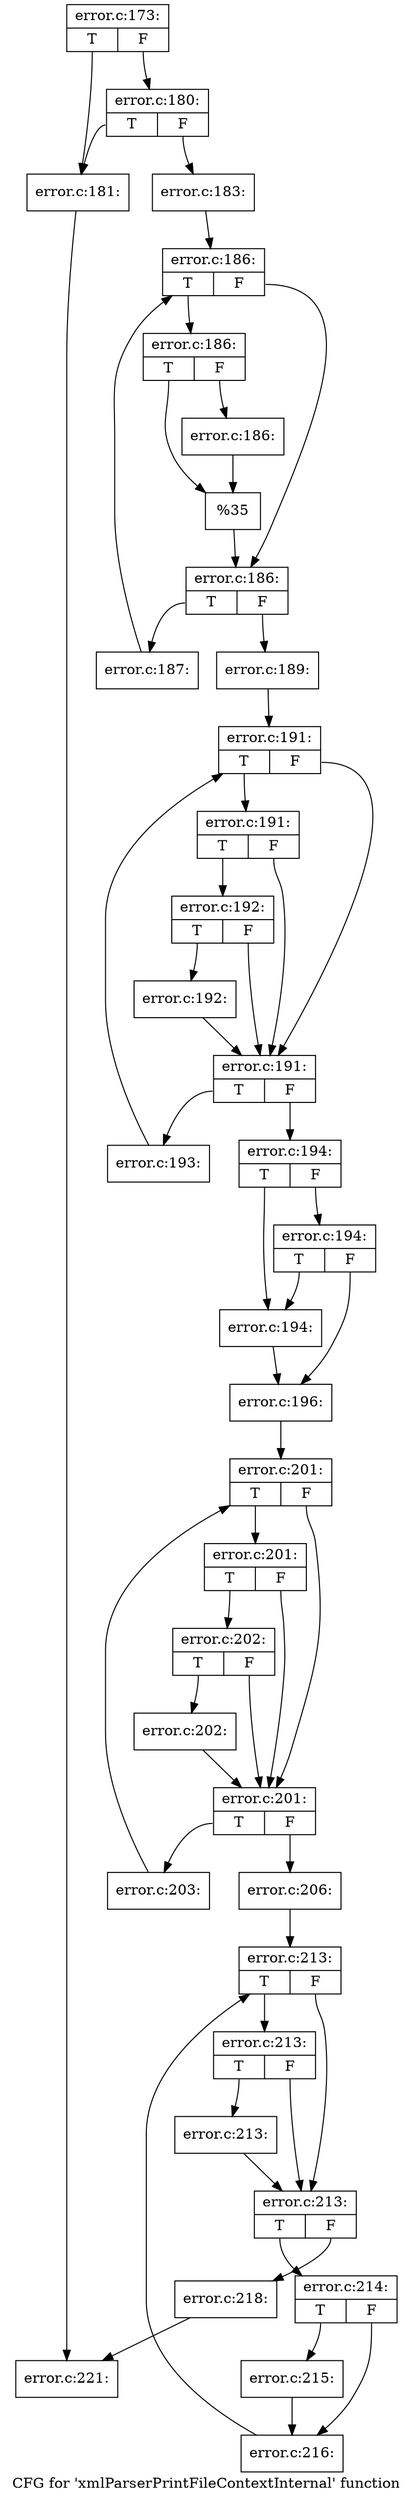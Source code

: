 digraph "CFG for 'xmlParserPrintFileContextInternal' function" {
	label="CFG for 'xmlParserPrintFileContextInternal' function";

	Node0x432e810 [shape=record,label="{error.c:173:|{<s0>T|<s1>F}}"];
	Node0x432e810:s0 -> Node0x4628380;
	Node0x432e810:s1 -> Node0x4628420;
	Node0x4628420 [shape=record,label="{error.c:180:|{<s0>T|<s1>F}}"];
	Node0x4628420:s0 -> Node0x4628380;
	Node0x4628420:s1 -> Node0x46283d0;
	Node0x4628380 [shape=record,label="{error.c:181:}"];
	Node0x4628380 -> Node0x4626890;
	Node0x46283d0 [shape=record,label="{error.c:183:}"];
	Node0x46283d0 -> Node0x4629030;
	Node0x4629030 [shape=record,label="{error.c:186:|{<s0>T|<s1>F}}"];
	Node0x4629030:s0 -> Node0x4629320;
	Node0x4629030:s1 -> Node0x46292d0;
	Node0x4629320 [shape=record,label="{error.c:186:|{<s0>T|<s1>F}}"];
	Node0x4629320:s0 -> Node0x4629660;
	Node0x4629320:s1 -> Node0x46296b0;
	Node0x46296b0 [shape=record,label="{error.c:186:}"];
	Node0x46296b0 -> Node0x4629660;
	Node0x4629660 [shape=record,label="{%35}"];
	Node0x4629660 -> Node0x46292d0;
	Node0x46292d0 [shape=record,label="{error.c:186:|{<s0>T|<s1>F}}"];
	Node0x46292d0:s0 -> Node0x4629eb0;
	Node0x46292d0:s1 -> Node0x4629250;
	Node0x4629eb0 [shape=record,label="{error.c:187:}"];
	Node0x4629eb0 -> Node0x4629030;
	Node0x4629250 [shape=record,label="{error.c:189:}"];
	Node0x4629250 -> Node0x462a340;
	Node0x462a340 [shape=record,label="{error.c:191:|{<s0>T|<s1>F}}"];
	Node0x462a340:s0 -> Node0x462a700;
	Node0x462a340:s1 -> Node0x462a5e0;
	Node0x462a700 [shape=record,label="{error.c:191:|{<s0>T|<s1>F}}"];
	Node0x462a700:s0 -> Node0x462a680;
	Node0x462a700:s1 -> Node0x462a5e0;
	Node0x462a680 [shape=record,label="{error.c:192:|{<s0>T|<s1>F}}"];
	Node0x462a680:s0 -> Node0x462a630;
	Node0x462a680:s1 -> Node0x462a5e0;
	Node0x462a630 [shape=record,label="{error.c:192:}"];
	Node0x462a630 -> Node0x462a5e0;
	Node0x462a5e0 [shape=record,label="{error.c:191:|{<s0>T|<s1>F}}"];
	Node0x462a5e0:s0 -> Node0x462b140;
	Node0x462a5e0:s1 -> Node0x462a560;
	Node0x462b140 [shape=record,label="{error.c:193:}"];
	Node0x462b140 -> Node0x462a340;
	Node0x462a560 [shape=record,label="{error.c:194:|{<s0>T|<s1>F}}"];
	Node0x462a560:s0 -> Node0x462b8e0;
	Node0x462a560:s1 -> Node0x462b980;
	Node0x462b980 [shape=record,label="{error.c:194:|{<s0>T|<s1>F}}"];
	Node0x462b980:s0 -> Node0x462b8e0;
	Node0x462b980:s1 -> Node0x462b930;
	Node0x462b8e0 [shape=record,label="{error.c:194:}"];
	Node0x462b8e0 -> Node0x462b930;
	Node0x462b930 [shape=record,label="{error.c:196:}"];
	Node0x462b930 -> Node0x462cac0;
	Node0x462cac0 [shape=record,label="{error.c:201:|{<s0>T|<s1>F}}"];
	Node0x462cac0:s0 -> Node0x462ce80;
	Node0x462cac0:s1 -> Node0x462cd60;
	Node0x462ce80 [shape=record,label="{error.c:201:|{<s0>T|<s1>F}}"];
	Node0x462ce80:s0 -> Node0x462ce00;
	Node0x462ce80:s1 -> Node0x462cd60;
	Node0x462ce00 [shape=record,label="{error.c:202:|{<s0>T|<s1>F}}"];
	Node0x462ce00:s0 -> Node0x462cdb0;
	Node0x462ce00:s1 -> Node0x462cd60;
	Node0x462cdb0 [shape=record,label="{error.c:202:}"];
	Node0x462cdb0 -> Node0x462cd60;
	Node0x462cd60 [shape=record,label="{error.c:201:|{<s0>T|<s1>F}}"];
	Node0x462cd60:s0 -> Node0x462d790;
	Node0x462cd60:s1 -> Node0x462cce0;
	Node0x462d790 [shape=record,label="{error.c:203:}"];
	Node0x462d790 -> Node0x462cac0;
	Node0x462cce0 [shape=record,label="{error.c:206:}"];
	Node0x462cce0 -> Node0x462edd0;
	Node0x462edd0 [shape=record,label="{error.c:213:|{<s0>T|<s1>F}}"];
	Node0x462edd0:s0 -> Node0x462f110;
	Node0x462edd0:s1 -> Node0x462f070;
	Node0x462f110 [shape=record,label="{error.c:213:|{<s0>T|<s1>F}}"];
	Node0x462f110:s0 -> Node0x462f0c0;
	Node0x462f110:s1 -> Node0x462f070;
	Node0x462f0c0 [shape=record,label="{error.c:213:}"];
	Node0x462f0c0 -> Node0x462f070;
	Node0x462f070 [shape=record,label="{error.c:213:|{<s0>T|<s1>F}}"];
	Node0x462f070:s0 -> Node0x462f7c0;
	Node0x462f070:s1 -> Node0x462eff0;
	Node0x462f7c0 [shape=record,label="{error.c:214:|{<s0>T|<s1>F}}"];
	Node0x462f7c0:s0 -> Node0x462fd00;
	Node0x462f7c0:s1 -> Node0x462fd50;
	Node0x462fd00 [shape=record,label="{error.c:215:}"];
	Node0x462fd00 -> Node0x462fd50;
	Node0x462fd50 [shape=record,label="{error.c:216:}"];
	Node0x462fd50 -> Node0x462edd0;
	Node0x462eff0 [shape=record,label="{error.c:218:}"];
	Node0x462eff0 -> Node0x4626890;
	Node0x4626890 [shape=record,label="{error.c:221:}"];
}
